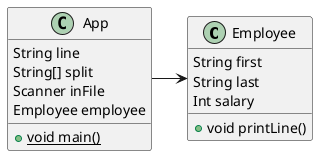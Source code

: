 @startuml
'https://plantuml.com/class-diagram

@startuml
'https://plantuml.com/class-diagram
class Employee {
String first
String last
Int salary
+void printLine()
}

class App {
+{static} void main()
String line
String[] split
Scanner inFile
Employee employee
}

App->Employee


@enduml